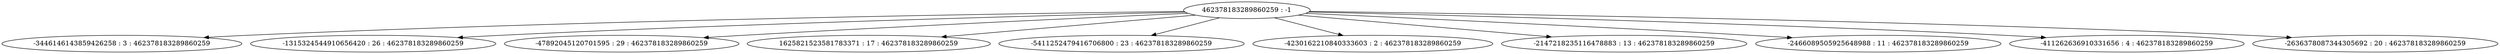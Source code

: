 digraph "plots_30/tree_3.dot" {
	0 [label="462378183289860259 : -1"]
	1 [label="-3446146143859426258 : 3 : 462378183289860259"]
	2 [label="-1315324544910656420 : 26 : 462378183289860259"]
	3 [label="-47892045120701595 : 29 : 462378183289860259"]
	4 [label="1625821523581783371 : 17 : 462378183289860259"]
	5 [label="-5411252479416706800 : 23 : 462378183289860259"]
	6 [label="-4230162210840333603 : 2 : 462378183289860259"]
	7 [label="-2147218235116478883 : 13 : 462378183289860259"]
	8 [label="-2466089505925648988 : 11 : 462378183289860259"]
	9 [label="-411262636910331656 : 4 : 462378183289860259"]
	10 [label="-2636378087344305692 : 20 : 462378183289860259"]
	0 -> 1
	0 -> 2
	0 -> 3
	0 -> 4
	0 -> 5
	0 -> 6
	0 -> 7
	0 -> 8
	0 -> 9
	0 -> 10
}
